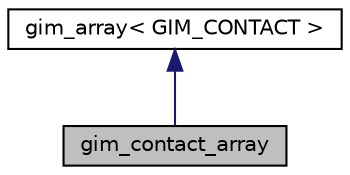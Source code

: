 digraph "gim_contact_array"
{
  edge [fontname="Helvetica",fontsize="10",labelfontname="Helvetica",labelfontsize="10"];
  node [fontname="Helvetica",fontsize="10",shape=record];
  Node1 [label="gim_contact_array",height=0.2,width=0.4,color="black", fillcolor="grey75", style="filled", fontcolor="black"];
  Node2 -> Node1 [dir="back",color="midnightblue",fontsize="10",style="solid"];
  Node2 [label="gim_array\< GIM_CONTACT \>",height=0.2,width=0.4,color="black", fillcolor="white", style="filled",URL="$classgim__array.html"];
}
